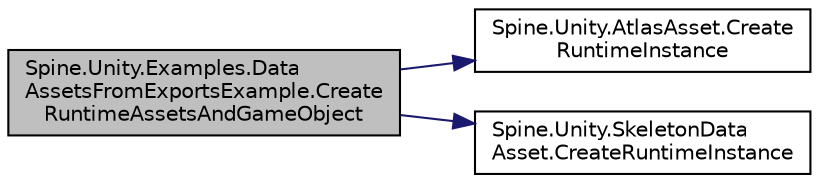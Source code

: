 digraph "Spine.Unity.Examples.DataAssetsFromExportsExample.CreateRuntimeAssetsAndGameObject"
{
 // LATEX_PDF_SIZE
  edge [fontname="Helvetica",fontsize="10",labelfontname="Helvetica",labelfontsize="10"];
  node [fontname="Helvetica",fontsize="10",shape=record];
  rankdir="LR";
  Node1 [label="Spine.Unity.Examples.Data\lAssetsFromExportsExample.Create\lRuntimeAssetsAndGameObject",height=0.2,width=0.4,color="black", fillcolor="grey75", style="filled", fontcolor="black",tooltip=" "];
  Node1 -> Node2 [color="midnightblue",fontsize="10",style="solid",fontname="Helvetica"];
  Node2 [label="Spine.Unity.AtlasAsset.Create\lRuntimeInstance",height=0.2,width=0.4,color="black", fillcolor="white", style="filled",URL="$class_spine_1_1_unity_1_1_atlas_asset.html#ab10ec39778cb41ce637494206afc925e",tooltip="Creates a runtime AtlasAsset"];
  Node1 -> Node3 [color="midnightblue",fontsize="10",style="solid",fontname="Helvetica"];
  Node3 [label="Spine.Unity.SkeletonData\lAsset.CreateRuntimeInstance",height=0.2,width=0.4,color="black", fillcolor="white", style="filled",URL="$class_spine_1_1_unity_1_1_skeleton_data_asset.html#a7e7c2b66ef726e11e5a9536b03d5884a",tooltip="Creates a runtime SkeletonDataAsset."];
}
